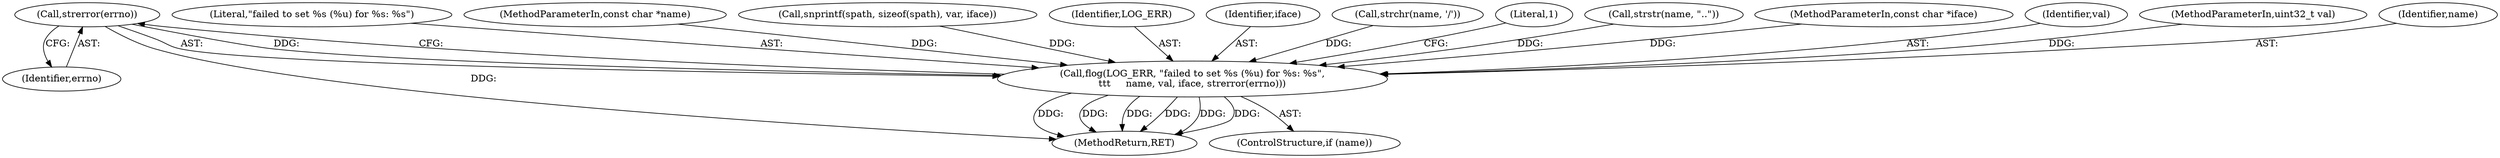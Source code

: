 digraph "0_radvd_92e22ca23e52066da2258df8c76a2dca8a428bcc@API" {
"1000160" [label="(Call,strerror(errno))"];
"1000154" [label="(Call,flog(LOG_ERR, \"failed to set %s (%u) for %s: %s\",\n\t\t\t     name, val, iface, strerror(errno)))"];
"1000156" [label="(Literal,\"failed to set %s (%u) for %s: %s\")"];
"1000152" [label="(ControlStructure,if (name))"];
"1000105" [label="(MethodParameterIn,const char *name)"];
"1000112" [label="(Call,snprintf(spath, sizeof(spath), var, iface))"];
"1000155" [label="(Identifier,LOG_ERR)"];
"1000159" [label="(Identifier,iface)"];
"1000128" [label="(Call,strchr(name, '/'))"];
"1000154" [label="(Call,flog(LOG_ERR, \"failed to set %s (%u) for %s: %s\",\n\t\t\t     name, val, iface, strerror(errno)))"];
"1000160" [label="(Call,strerror(errno))"];
"1000164" [label="(Literal,1)"];
"1000125" [label="(Call,strstr(name, \"..\"))"];
"1000103" [label="(MethodParameterIn,const char *iface)"];
"1000161" [label="(Identifier,errno)"];
"1000158" [label="(Identifier,val)"];
"1000173" [label="(MethodReturn,RET)"];
"1000106" [label="(MethodParameterIn,uint32_t val)"];
"1000157" [label="(Identifier,name)"];
"1000160" -> "1000154"  [label="AST: "];
"1000160" -> "1000161"  [label="CFG: "];
"1000161" -> "1000160"  [label="AST: "];
"1000154" -> "1000160"  [label="CFG: "];
"1000160" -> "1000173"  [label="DDG: "];
"1000160" -> "1000154"  [label="DDG: "];
"1000154" -> "1000152"  [label="AST: "];
"1000155" -> "1000154"  [label="AST: "];
"1000156" -> "1000154"  [label="AST: "];
"1000157" -> "1000154"  [label="AST: "];
"1000158" -> "1000154"  [label="AST: "];
"1000159" -> "1000154"  [label="AST: "];
"1000164" -> "1000154"  [label="CFG: "];
"1000154" -> "1000173"  [label="DDG: "];
"1000154" -> "1000173"  [label="DDG: "];
"1000154" -> "1000173"  [label="DDG: "];
"1000154" -> "1000173"  [label="DDG: "];
"1000154" -> "1000173"  [label="DDG: "];
"1000154" -> "1000173"  [label="DDG: "];
"1000125" -> "1000154"  [label="DDG: "];
"1000128" -> "1000154"  [label="DDG: "];
"1000105" -> "1000154"  [label="DDG: "];
"1000106" -> "1000154"  [label="DDG: "];
"1000112" -> "1000154"  [label="DDG: "];
"1000103" -> "1000154"  [label="DDG: "];
}
